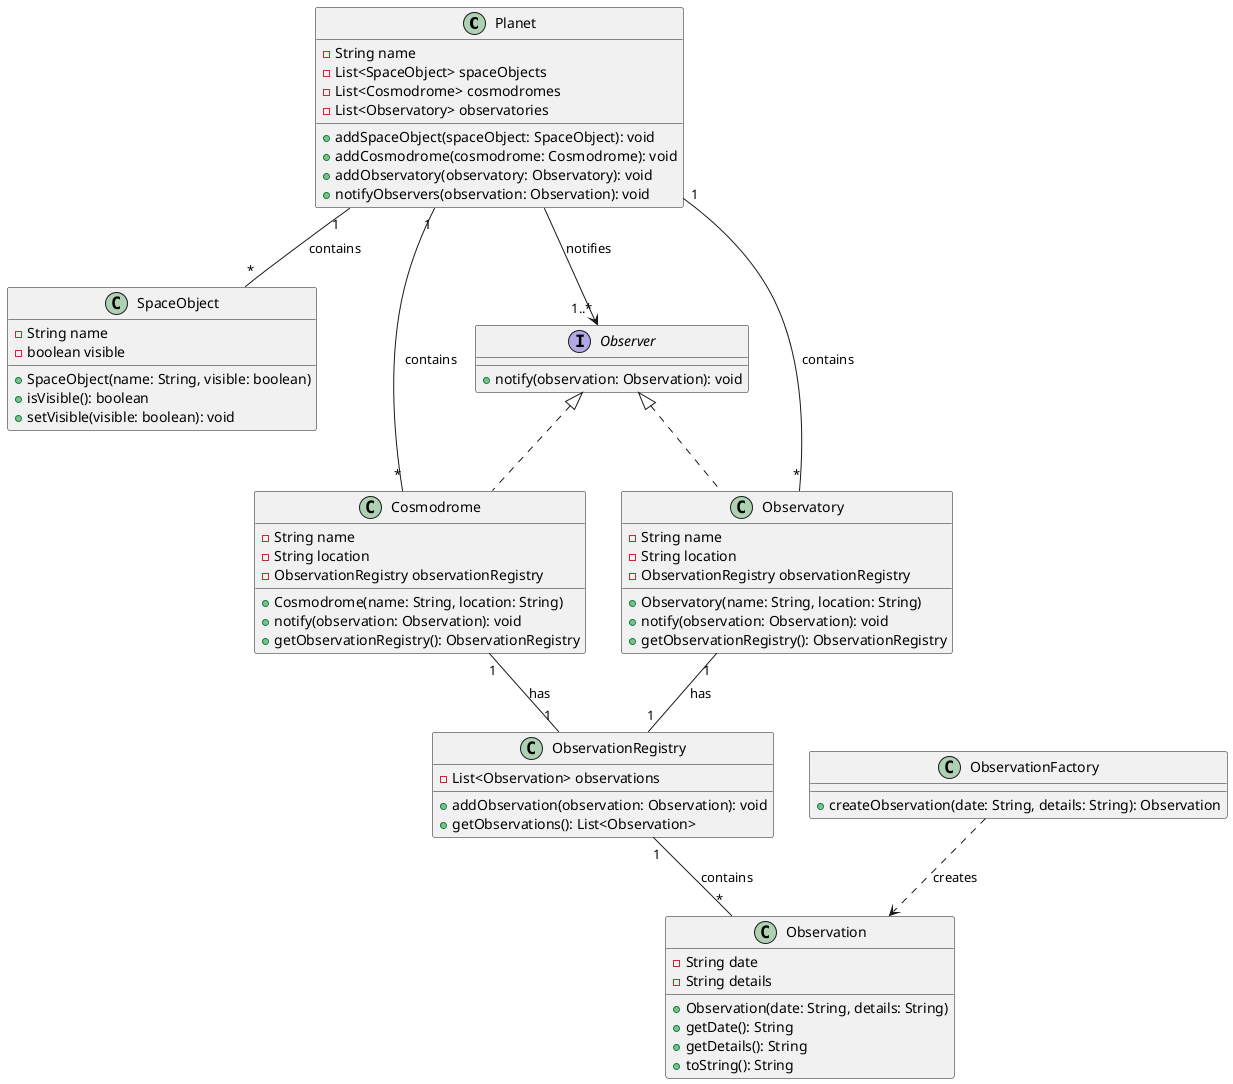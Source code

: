 @startuml

class Planet {
    - String name
    - List<SpaceObject> spaceObjects
    - List<Cosmodrome> cosmodromes
    - List<Observatory> observatories
    + addSpaceObject(spaceObject: SpaceObject): void
    + addCosmodrome(cosmodrome: Cosmodrome): void
    + addObservatory(observatory: Observatory): void
    + notifyObservers(observation: Observation): void
}

class SpaceObject {
    - String name
    - boolean visible
    + SpaceObject(name: String, visible: boolean)
    + isVisible(): boolean
    + setVisible(visible: boolean): void
}

interface Observer {
    + notify(observation: Observation): void
}

class Cosmodrome implements Observer {
    - String name
    - String location
    - ObservationRegistry observationRegistry
    + Cosmodrome(name: String, location: String)
    + notify(observation: Observation): void
    + getObservationRegistry(): ObservationRegistry
}

class Observatory implements Observer {
    - String name
    - String location
    - ObservationRegistry observationRegistry
    + Observatory(name: String, location: String)
    + notify(observation: Observation): void
    + getObservationRegistry(): ObservationRegistry
}

class Observation {
    - String date
    - String details
    + Observation(date: String, details: String)
    + getDate(): String
    + getDetails(): String
    + toString(): String
}

class ObservationRegistry {
    - List<Observation> observations
    + addObservation(observation: Observation): void
    + getObservations(): List<Observation>
}

class ObservationFactory {
    + createObservation(date: String, details: String): Observation
}

Planet "1" -- "*" SpaceObject : contains
Planet "1" -- "*" Cosmodrome : contains
Planet "1" -- "*" Observatory : contains
Planet --> "1..*" Observer : notifies
Cosmodrome "1" -- "1" ObservationRegistry : has
Observatory "1" -- "1" ObservationRegistry : has
ObservationRegistry "1" -- "*" Observation : contains
ObservationFactory ..> Observation : creates

@enduml
